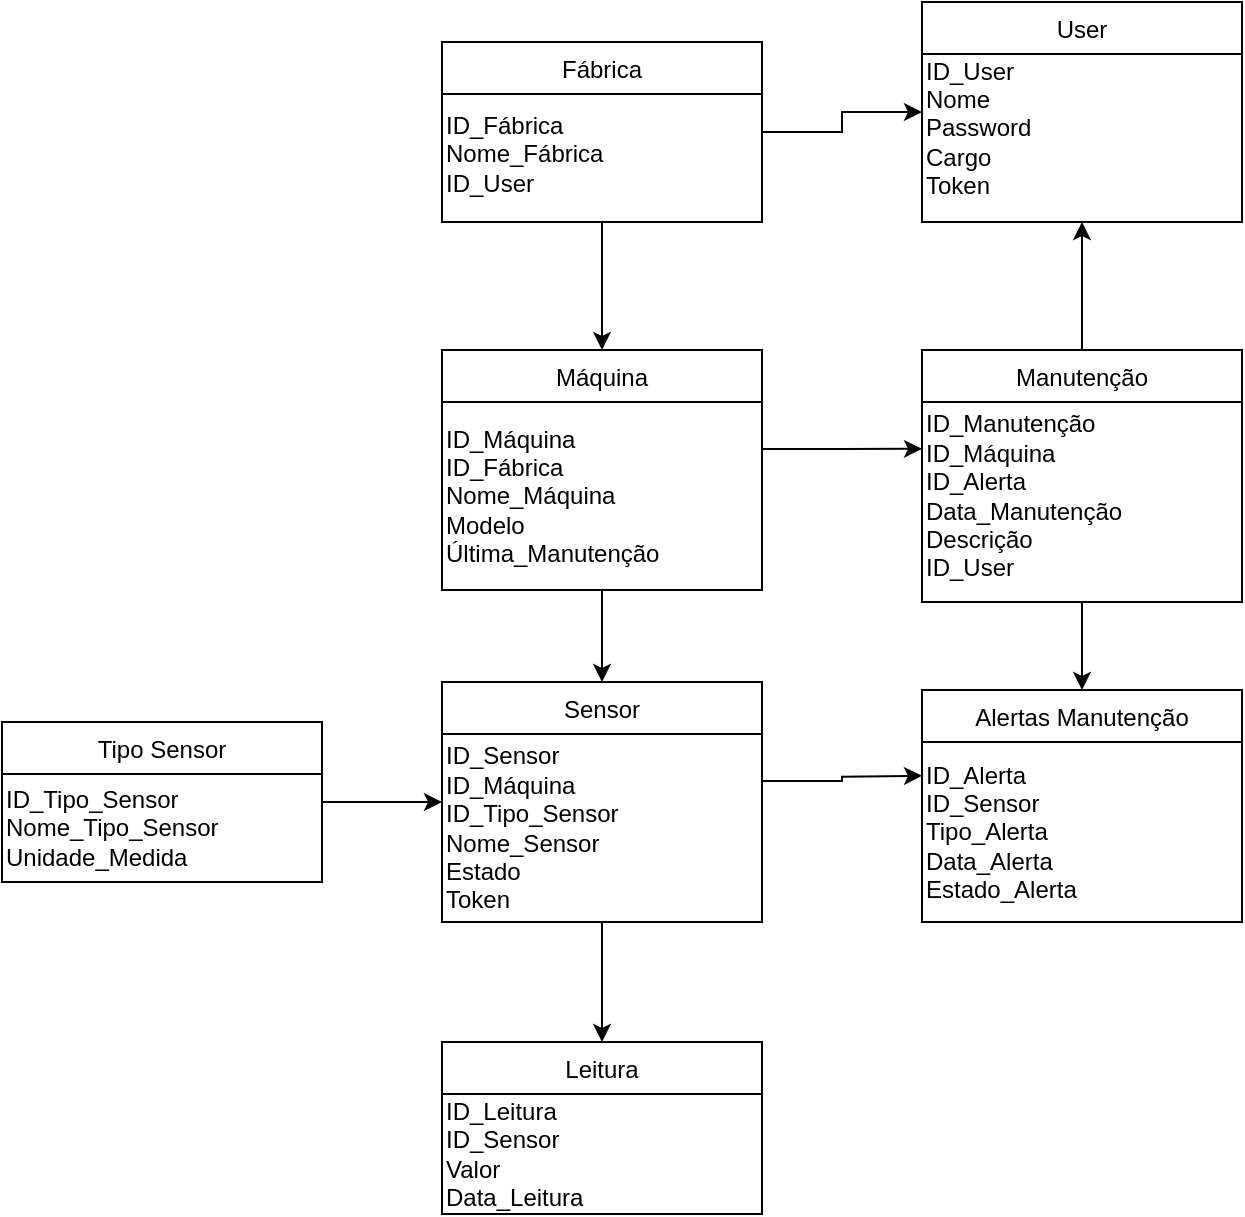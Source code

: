 <mxfile version="24.7.17">
  <diagram name="Page-1" id="bwflJwk8-VasOZV3KIvP">
    <mxGraphModel dx="1669" dy="447" grid="1" gridSize="10" guides="1" tooltips="1" connect="1" arrows="1" fold="1" page="1" pageScale="1" pageWidth="850" pageHeight="1100" math="0" shadow="0">
      <root>
        <mxCell id="0" />
        <mxCell id="1" parent="0" />
        <mxCell id="OpqBcTbrThIpJuQkJyak-1" style="edgeStyle=orthogonalEdgeStyle;rounded=0;orthogonalLoop=1;jettySize=auto;html=1;exitX=0.5;exitY=1;exitDx=0;exitDy=0;" parent="1" source="OpqBcTbrThIpJuQkJyak-3" target="OpqBcTbrThIpJuQkJyak-6" edge="1">
          <mxGeometry relative="1" as="geometry" />
        </mxCell>
        <mxCell id="OpqBcTbrThIpJuQkJyak-2" style="edgeStyle=orthogonalEdgeStyle;rounded=0;orthogonalLoop=1;jettySize=auto;html=1;exitX=1;exitY=0.5;exitDx=0;exitDy=0;entryX=0;entryY=0.5;entryDx=0;entryDy=0;" parent="1" source="OpqBcTbrThIpJuQkJyak-3" target="OpqBcTbrThIpJuQkJyak-13" edge="1">
          <mxGeometry relative="1" as="geometry" />
        </mxCell>
        <mxCell id="OpqBcTbrThIpJuQkJyak-3" value="Fábrica" style="swimlane;fontStyle=0;align=center;verticalAlign=top;childLayout=stackLayout;horizontal=1;startSize=26;horizontalStack=0;resizeParent=1;resizeLast=0;collapsible=1;marginBottom=0;rounded=0;shadow=0;strokeWidth=1;" parent="1" vertex="1">
          <mxGeometry x="190" y="130" width="160" height="90" as="geometry">
            <mxRectangle x="230" y="140" width="160" height="26" as="alternateBounds" />
          </mxGeometry>
        </mxCell>
        <mxCell id="OpqBcTbrThIpJuQkJyak-4" value="&lt;div align=&quot;left&quot;&gt;ID_Fábrica&lt;/div&gt;&lt;div&gt;Nome_Fábrica&lt;/div&gt;&lt;div&gt;ID_User&lt;/div&gt;" style="text;html=1;align=left;verticalAlign=middle;resizable=0;points=[];autosize=1;strokeColor=none;fillColor=none;" parent="OpqBcTbrThIpJuQkJyak-3" vertex="1">
          <mxGeometry y="26" width="160" height="60" as="geometry" />
        </mxCell>
        <mxCell id="OpqBcTbrThIpJuQkJyak-5" style="edgeStyle=orthogonalEdgeStyle;rounded=0;orthogonalLoop=1;jettySize=auto;html=1;exitX=0.5;exitY=1;exitDx=0;exitDy=0;entryX=0.5;entryY=0;entryDx=0;entryDy=0;" parent="1" source="OpqBcTbrThIpJuQkJyak-6" target="OpqBcTbrThIpJuQkJyak-10" edge="1">
          <mxGeometry relative="1" as="geometry" />
        </mxCell>
        <mxCell id="OpqBcTbrThIpJuQkJyak-6" value="Máquina" style="swimlane;fontStyle=0;align=center;verticalAlign=top;childLayout=stackLayout;horizontal=1;startSize=26;horizontalStack=0;resizeParent=1;resizeLast=0;collapsible=1;marginBottom=0;rounded=0;shadow=0;strokeWidth=1;" parent="1" vertex="1">
          <mxGeometry x="190" y="284" width="160" height="120" as="geometry">
            <mxRectangle x="130" y="380" width="160" height="26" as="alternateBounds" />
          </mxGeometry>
        </mxCell>
        <mxCell id="OpqBcTbrThIpJuQkJyak-7" style="edgeStyle=orthogonalEdgeStyle;rounded=0;orthogonalLoop=1;jettySize=auto;html=1;exitX=1;exitY=0.25;exitDx=0;exitDy=0;" parent="OpqBcTbrThIpJuQkJyak-6" source="OpqBcTbrThIpJuQkJyak-8" edge="1">
          <mxGeometry relative="1" as="geometry">
            <mxPoint x="240" y="49.414" as="targetPoint" />
          </mxGeometry>
        </mxCell>
        <mxCell id="OpqBcTbrThIpJuQkJyak-8" value="ID_Máquina&lt;br&gt;ID_Fábrica&lt;br&gt;Nome_Máquina&lt;br&gt;Modelo&lt;br&gt;Última_Manutenção" style="text;html=1;align=left;verticalAlign=middle;whiteSpace=wrap;rounded=0;" parent="OpqBcTbrThIpJuQkJyak-6" vertex="1">
          <mxGeometry y="26" width="160" height="94" as="geometry" />
        </mxCell>
        <mxCell id="OpqBcTbrThIpJuQkJyak-9" style="edgeStyle=orthogonalEdgeStyle;rounded=0;orthogonalLoop=1;jettySize=auto;html=1;exitX=0.5;exitY=1;exitDx=0;exitDy=0;entryX=0.5;entryY=0;entryDx=0;entryDy=0;" parent="1" source="OpqBcTbrThIpJuQkJyak-10" target="OpqBcTbrThIpJuQkJyak-15" edge="1">
          <mxGeometry relative="1" as="geometry" />
        </mxCell>
        <mxCell id="OpqBcTbrThIpJuQkJyak-10" value="Sensor" style="swimlane;fontStyle=0;align=center;verticalAlign=top;childLayout=stackLayout;horizontal=1;startSize=26;horizontalStack=0;resizeParent=1;resizeLast=0;collapsible=1;marginBottom=0;rounded=0;shadow=0;strokeWidth=1;" parent="1" vertex="1">
          <mxGeometry x="190" y="450" width="160" height="120" as="geometry">
            <mxRectangle x="340" y="380" width="170" height="26" as="alternateBounds" />
          </mxGeometry>
        </mxCell>
        <mxCell id="OpqBcTbrThIpJuQkJyak-11" style="edgeStyle=orthogonalEdgeStyle;rounded=0;orthogonalLoop=1;jettySize=auto;html=1;exitX=1;exitY=0.25;exitDx=0;exitDy=0;" parent="OpqBcTbrThIpJuQkJyak-10" source="OpqBcTbrThIpJuQkJyak-12" edge="1">
          <mxGeometry relative="1" as="geometry">
            <mxPoint x="240" y="46.862" as="targetPoint" />
          </mxGeometry>
        </mxCell>
        <mxCell id="OpqBcTbrThIpJuQkJyak-12" value="ID_Sensor&lt;br&gt;ID_Máquina&lt;br&gt;ID_Tipo_Sensor&lt;br&gt;Nome_Sensor&lt;br&gt;&lt;div&gt;Estado&lt;/div&gt;&lt;div&gt;Token&lt;/div&gt;" style="text;html=1;align=left;verticalAlign=middle;whiteSpace=wrap;rounded=0;" parent="OpqBcTbrThIpJuQkJyak-10" vertex="1">
          <mxGeometry y="26" width="160" height="94" as="geometry" />
        </mxCell>
        <mxCell id="OpqBcTbrThIpJuQkJyak-13" value="User" style="swimlane;fontStyle=0;align=center;verticalAlign=top;childLayout=stackLayout;horizontal=1;startSize=26;horizontalStack=0;resizeParent=1;resizeLast=0;collapsible=1;marginBottom=0;rounded=0;shadow=0;strokeWidth=1;" parent="1" vertex="1">
          <mxGeometry x="430" y="110" width="160" height="110" as="geometry">
            <mxRectangle x="550" y="140" width="160" height="26" as="alternateBounds" />
          </mxGeometry>
        </mxCell>
        <mxCell id="OpqBcTbrThIpJuQkJyak-14" value="&lt;div align=&quot;left&quot;&gt;ID_User&lt;/div&gt;&lt;div align=&quot;left&quot;&gt;Nome&lt;/div&gt;&lt;div align=&quot;left&quot;&gt;Password&lt;/div&gt;&lt;div align=&quot;left&quot;&gt;Cargo&lt;/div&gt;&lt;div&gt;Token&lt;/div&gt;" style="text;html=1;align=left;verticalAlign=middle;whiteSpace=wrap;rounded=0;" parent="OpqBcTbrThIpJuQkJyak-13" vertex="1">
          <mxGeometry y="26" width="160" height="74" as="geometry" />
        </mxCell>
        <mxCell id="OpqBcTbrThIpJuQkJyak-15" value="Leitura" style="swimlane;fontStyle=0;align=center;verticalAlign=top;childLayout=stackLayout;horizontal=1;startSize=26;horizontalStack=0;resizeParent=1;resizeLast=0;collapsible=1;marginBottom=0;rounded=0;shadow=0;strokeWidth=1;" parent="1" vertex="1">
          <mxGeometry x="190" y="630" width="160" height="86" as="geometry">
            <mxRectangle x="340" y="380" width="170" height="26" as="alternateBounds" />
          </mxGeometry>
        </mxCell>
        <mxCell id="OpqBcTbrThIpJuQkJyak-16" value="ID_Leitura&lt;br&gt;ID_Sensor&lt;br&gt;Valor&lt;br&gt;Data_Leitura" style="text;html=1;align=left;verticalAlign=middle;whiteSpace=wrap;rounded=0;" parent="OpqBcTbrThIpJuQkJyak-15" vertex="1">
          <mxGeometry y="26" width="160" height="60" as="geometry" />
        </mxCell>
        <mxCell id="OpqBcTbrThIpJuQkJyak-17" value="Alertas Manutenção" style="swimlane;fontStyle=0;align=center;verticalAlign=top;childLayout=stackLayout;horizontal=1;startSize=26;horizontalStack=0;resizeParent=1;resizeLast=0;collapsible=1;marginBottom=0;rounded=0;shadow=0;strokeWidth=1;" parent="1" vertex="1">
          <mxGeometry x="430" y="454" width="160" height="116" as="geometry">
            <mxRectangle x="340" y="380" width="170" height="26" as="alternateBounds" />
          </mxGeometry>
        </mxCell>
        <mxCell id="OpqBcTbrThIpJuQkJyak-18" value="ID_Alerta&lt;br&gt;ID_Sensor&lt;br&gt;Tipo_Alerta&lt;br&gt;Data_Alerta&lt;br&gt;Estado_Alerta" style="text;html=1;align=left;verticalAlign=middle;whiteSpace=wrap;rounded=0;" parent="OpqBcTbrThIpJuQkJyak-17" vertex="1">
          <mxGeometry y="26" width="160" height="90" as="geometry" />
        </mxCell>
        <mxCell id="OpqBcTbrThIpJuQkJyak-19" style="edgeStyle=orthogonalEdgeStyle;rounded=0;orthogonalLoop=1;jettySize=auto;html=1;exitX=0.5;exitY=0;exitDx=0;exitDy=0;entryX=0.5;entryY=1;entryDx=0;entryDy=0;" parent="1" source="OpqBcTbrThIpJuQkJyak-21" target="OpqBcTbrThIpJuQkJyak-13" edge="1">
          <mxGeometry relative="1" as="geometry" />
        </mxCell>
        <mxCell id="OpqBcTbrThIpJuQkJyak-20" style="edgeStyle=orthogonalEdgeStyle;rounded=0;orthogonalLoop=1;jettySize=auto;html=1;exitX=0.5;exitY=1;exitDx=0;exitDy=0;entryX=0.5;entryY=0;entryDx=0;entryDy=0;" parent="1" source="OpqBcTbrThIpJuQkJyak-21" target="OpqBcTbrThIpJuQkJyak-17" edge="1">
          <mxGeometry relative="1" as="geometry" />
        </mxCell>
        <mxCell id="OpqBcTbrThIpJuQkJyak-21" value="Manutenção" style="swimlane;fontStyle=0;align=center;verticalAlign=top;childLayout=stackLayout;horizontal=1;startSize=26;horizontalStack=0;resizeParent=1;resizeLast=0;collapsible=1;marginBottom=0;rounded=0;shadow=0;strokeWidth=1;" parent="1" vertex="1">
          <mxGeometry x="430" y="284" width="160" height="126" as="geometry">
            <mxRectangle x="340" y="380" width="170" height="26" as="alternateBounds" />
          </mxGeometry>
        </mxCell>
        <mxCell id="OpqBcTbrThIpJuQkJyak-22" value="ID_Manutenção&lt;br&gt;&lt;div&gt;ID_Máquina&lt;/div&gt;&lt;div&gt;ID_Alerta&lt;/div&gt;Data_Manutenção&lt;br&gt;Descrição&lt;br&gt;ID_User" style="text;html=1;align=left;verticalAlign=middle;whiteSpace=wrap;rounded=0;" parent="OpqBcTbrThIpJuQkJyak-21" vertex="1">
          <mxGeometry y="26" width="160" height="94" as="geometry" />
        </mxCell>
        <mxCell id="OpqBcTbrThIpJuQkJyak-23" style="edgeStyle=orthogonalEdgeStyle;rounded=0;orthogonalLoop=1;jettySize=auto;html=1;exitX=1;exitY=0.5;exitDx=0;exitDy=0;entryX=0;entryY=0.5;entryDx=0;entryDy=0;" parent="1" source="OpqBcTbrThIpJuQkJyak-24" target="OpqBcTbrThIpJuQkJyak-10" edge="1">
          <mxGeometry relative="1" as="geometry" />
        </mxCell>
        <mxCell id="OpqBcTbrThIpJuQkJyak-24" value="Tipo Sensor" style="swimlane;fontStyle=0;align=center;verticalAlign=top;childLayout=stackLayout;horizontal=1;startSize=26;horizontalStack=0;resizeParent=1;resizeLast=0;collapsible=1;marginBottom=0;rounded=0;shadow=0;strokeWidth=1;" parent="1" vertex="1">
          <mxGeometry x="-30" y="470" width="160" height="80" as="geometry">
            <mxRectangle x="340" y="380" width="170" height="26" as="alternateBounds" />
          </mxGeometry>
        </mxCell>
        <mxCell id="OpqBcTbrThIpJuQkJyak-25" value="ID_Tipo_Sensor&lt;br&gt;Nome_Tipo_Sensor&lt;br&gt;Unidade_Medida" style="text;html=1;align=left;verticalAlign=middle;whiteSpace=wrap;rounded=0;" parent="OpqBcTbrThIpJuQkJyak-24" vertex="1">
          <mxGeometry y="26" width="160" height="54" as="geometry" />
        </mxCell>
      </root>
    </mxGraphModel>
  </diagram>
</mxfile>
